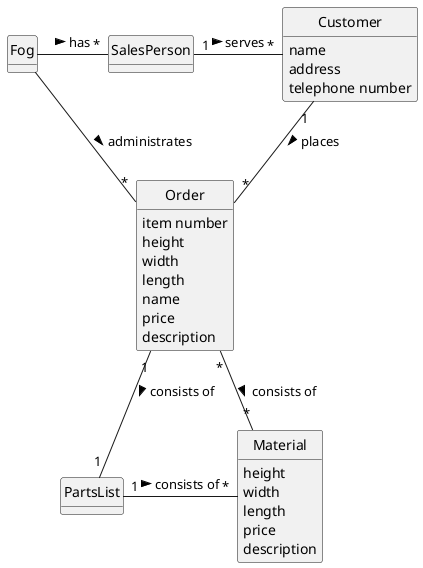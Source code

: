 @startuml
'https://plantuml.com/class-diagram

@startuml
hide circle
hide method

class Order {
    item number
    height
    width
    length
    name
    price
    description

}

class Material {
    height
    width
    length
    price
    description
}
class Customer {
    name
    address
    telephone number
}

class SalesPerson {

}

class PartsList {

}

class Fog {
}

Fog -right- "*" SalesPerson: has >
Order "*" -right- "*" Material: consists of >
Fog -right- "*" Order: administrates >
SalesPerson "1"-right- "*"Customer: serves  >
Customer "1" -- "*" Order: places  >
Order "1" -- "1" PartsList: consists of >
PartsList "1" -right- "*" Material: consists of >



@enduml
